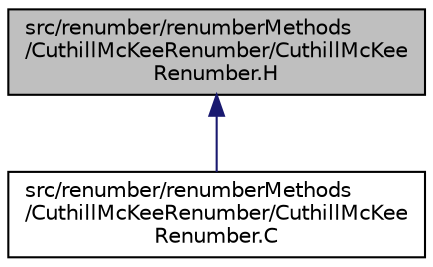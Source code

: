 digraph "src/renumber/renumberMethods/CuthillMcKeeRenumber/CuthillMcKeeRenumber.H"
{
  bgcolor="transparent";
  edge [fontname="Helvetica",fontsize="10",labelfontname="Helvetica",labelfontsize="10"];
  node [fontname="Helvetica",fontsize="10",shape=record];
  Node1 [label="src/renumber/renumberMethods\l/CuthillMcKeeRenumber/CuthillMcKee\lRenumber.H",height=0.2,width=0.4,color="black", fillcolor="grey75", style="filled", fontcolor="black"];
  Node1 -> Node2 [dir="back",color="midnightblue",fontsize="10",style="solid",fontname="Helvetica"];
  Node2 [label="src/renumber/renumberMethods\l/CuthillMcKeeRenumber/CuthillMcKee\lRenumber.C",height=0.2,width=0.4,color="black",URL="$a09595.html"];
}
